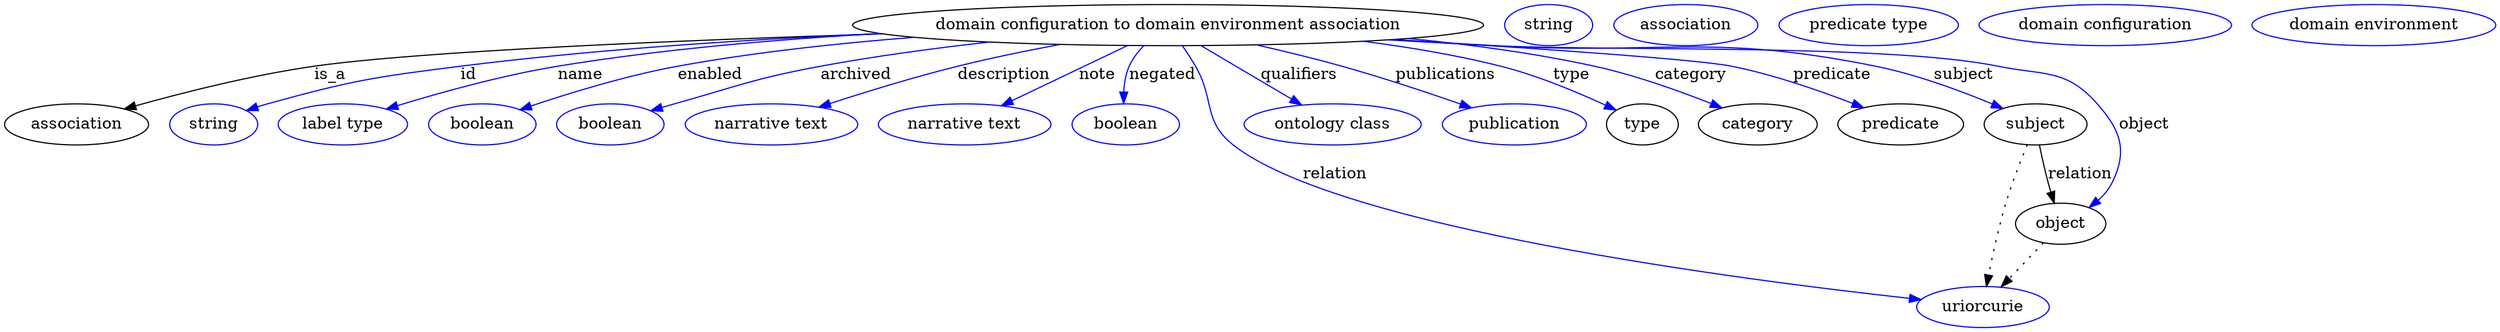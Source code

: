 digraph {
	graph [bb="0,0,2174.6,283"];
	node [label="\N"];
	"domain configuration to domain environment association"	 [height=0.5,
		label="domain configuration to domain environment association",
		pos="1014,265",
		width=7.6729];
	association	 [height=0.5,
		pos="63.044,178",
		width=1.7512];
	"domain configuration to domain environment association" -> association	 [label=is_a,
		lp="283.04,221.5",
		pos="e,105.96,191.24 759.81,257.95 582,252.02 360.58,242.35 269.04,229 216.17,221.29 157.08,205.94 115.79,194.09"];
	id	 [color=blue,
		height=0.5,
		label=string,
		pos="182.04,178",
		width=1.0652];
	"domain configuration to domain environment association" -> id	 [color=blue,
		label=id,
		lp="404.04,221.5",
		pos="e,210.86,189.93 759.67,257.92 648.08,252.82 515.73,244.05 397.04,229 321.56,219.43 302.18,217.02 229.04,196 226.25,195.2 223.39,\
194.3 220.52,193.34",
		style=solid];
	name	 [color=blue,
		height=0.5,
		label="label type",
		pos="295.04,178",
		width=1.5707];
	"domain configuration to domain environment association" -> name	 [color=blue,
		label=name,
		lp="502.04,221.5",
		pos="e,333.93,191.07 791.52,254.32 673.22,247.76 540.42,238.77 482.04,229 434.21,220.99 380.97,205.84 343.57,194.12",
		style=solid];
	enabled	 [color=blue,
		height=0.5,
		label=boolean,
		pos="416.04,178",
		width=1.2999];
	"domain configuration to domain environment association" -> enabled	 [color=blue,
		label=enabled,
		lp="616.54,221.5",
		pos="e,450.11,190.47 791.32,254.32 725.52,248.98 653.57,240.97 588.04,229 543.57,220.87 494.22,205.56 459.83,193.83",
		style=solid];
	archived	 [color=blue,
		height=0.5,
		label=boolean,
		pos="528.04,178",
		width=1.2999];
	"domain configuration to domain environment association" -> archived	 [color=blue,
		label=archived,
		lp="744.54,221.5",
		pos="e,563.49,189.75 856.84,250.15 810.35,244.69 759.48,237.68 713.04,229 654.87,218.13 640.91,212.4 584.04,196 580.5,194.98 576.84,193.89 \
573.17,192.76",
		style=solid];
	description	 [color=blue,
		height=0.5,
		label="narrative text",
		pos="668.04,178",
		width=2.0943];
	"domain configuration to domain environment association" -> description	 [color=blue,
		label=description,
		lp="870.04,221.5",
		pos="e,710.71,192.99 916.13,248.11 887.87,242.66 857.11,236.15 829.04,229 792.38,219.66 751.78,206.78 720.51,196.3",
		style=solid];
	note	 [color=blue,
		height=0.5,
		label="narrative text",
		pos="837.04,178",
		width=2.0943];
	"domain configuration to domain environment association" -> note	 [color=blue,
		label=note,
		lp="953.04,221.5",
		pos="e,870.09,194.24 977.37,246.97 948.86,232.96 909.28,213.5 879.42,198.83",
		style=solid];
	negated	 [color=blue,
		height=0.5,
		label=boolean,
		pos="977.04,178",
		width=1.2999];
	"domain configuration to domain environment association" -> negated	 [color=blue,
		label=negated,
		lp="1009,221.5",
		pos="e,975.15,196.16 992.15,246.68 987.33,241.49 982.84,235.47 980.04,229 977,221.95 975.67,213.83 975.24,206.17",
		style=solid];
	relation	 [color=blue,
		height=0.5,
		label=uriorcurie,
		pos="1725,18",
		width=1.6068];
	"domain configuration to domain environment association" -> relation	 [color=blue,
		label=relation,
		lp="1160,134.5",
		pos="e,1669.9,23.722 1026.8,247 1030.6,241.35 1034.6,235.01 1038,229 1054.8,199.45 1044.4,181.09 1071,160 1162.5,87.627 1512.9,41.423 \
1659.7,24.864",
		style=solid];
	qualifiers	 [color=blue,
		height=0.5,
		label="ontology class",
		pos="1157,178",
		width=2.1484];
	"domain configuration to domain environment association" -> qualifiers	 [color=blue,
		label=qualifiers,
		lp="1129,221.5",
		pos="e,1129.4,194.82 1043.7,246.97 1066,233.38 1096.8,214.66 1120.6,200.16",
		style=solid];
	publications	 [color=blue,
		height=0.5,
		label=publication,
		pos="1315,178",
		width=1.7512];
	"domain configuration to domain environment association" -> publications	 [color=blue,
		label=publications,
		lp="1257,221.5",
		pos="e,1276.7,192.39 1094.2,247.73 1117.8,242.22 1143.6,235.78 1167,229 1200.9,219.2 1238.5,206.22 1267.3,195.81",
		style=solid];
	type	 [height=0.5,
		pos="1427,178",
		width=0.86659];
	"domain configuration to domain environment association" -> type	 [color=blue,
		label=type,
		lp="1366,221.5",
		pos="e,1403.4,190.26 1187.8,250.99 1226.7,245.78 1267.6,238.68 1305,229 1336.4,220.89 1370.3,206.2 1394.4,194.67",
		style=solid];
	category	 [height=0.5,
		pos="1528,178",
		width=1.4443];
	"domain configuration to domain environment association" -> category	 [color=blue,
		label=category,
		lp="1470,221.5",
		pos="e,1495.7,192.21 1197.6,251.49 1272.6,245.08 1350,237.08 1386,229 1420.7,221.23 1458.4,207.39 1486.3,196.09",
		style=solid];
	predicate	 [height=0.5,
		pos="1653,178",
		width=1.5346];
	"domain configuration to domain environment association" -> predicate	 [color=blue,
		label=predicate,
		lp="1594.5,221.5",
		pos="e,1619.6,192.42 1206.5,252.08 1338,243.06 1491,232.11 1506,229 1542.1,221.57 1581.3,207.62 1610.2,196.19",
		style=solid];
	subject	 [height=0.5,
		pos="1771,178",
		width=1.2457];
	"domain configuration to domain environment association" -> subject	 [color=blue,
		label=subject,
		lp="1709.5,221.5",
		pos="e,1741.9,191.69 1211.3,252.35 1241.1,250.51 1271.4,248.68 1300,247 1448,238.34 1487.9,259.03 1633,229 1667.7,221.83 1705.2,207.5 \
1732.4,195.84",
		style=solid];
	object	 [height=0.5,
		pos="1793,91",
		width=1.1013];
	"domain configuration to domain environment association" -> object	 [color=blue,
		label=object,
		lp="1866.5,178",
		pos="e,1818.5,105.11 1208.6,252.18 1239.2,250.33 1270.5,248.53 1300,247 1397.8,241.93 1644.2,248.98 1740,229 1779.7,220.73 1798.4,226.51 \
1825,196 1845.6,172.51 1851.6,155.13 1838,127 1835.3,121.2 1831,116.04 1826.3,111.57",
		style=solid];
	association_type	 [color=blue,
		height=0.5,
		label=string,
		pos="1347,265",
		width=1.0652];
	association_category	 [color=blue,
		height=0.5,
		label=association,
		pos="1466,265",
		width=1.7512];
	"domain configuration to domain environment association_predicate"	 [color=blue,
		height=0.5,
		label="predicate type",
		pos="1626,265",
		width=2.1845];
	subject -> relation	 [pos="e,1727.9,36.006 1763.1,160.13 1757.2,146.37 1749.3,126.75 1744,109 1737.8,88.182 1732.9,64.102 1729.6,45.943",
		style=dotted];
	subject -> object	 [label=relation,
		lp="1810,134.5",
		pos="e,1787.3,108.86 1774.5,159.97 1776.5,150.18 1779.2,137.87 1782,127 1782.7,124.31 1783.5,121.51 1784.3,118.73"];
	"domain configuration to domain environment association_subject"	 [color=blue,
		height=0.5,
		label="domain configuration",
		pos="1833,265",
		width=3.0692];
	object -> relation	 [pos="e,1741.2,35.346 1777.3,74.069 1768.6,64.805 1757.8,53.154 1748.2,42.876",
		style=dotted];
	"domain configuration to domain environment association_object"	 [color=blue,
		height=0.5,
		label="domain environment",
		pos="2068,265",
		width=2.9608];
}
